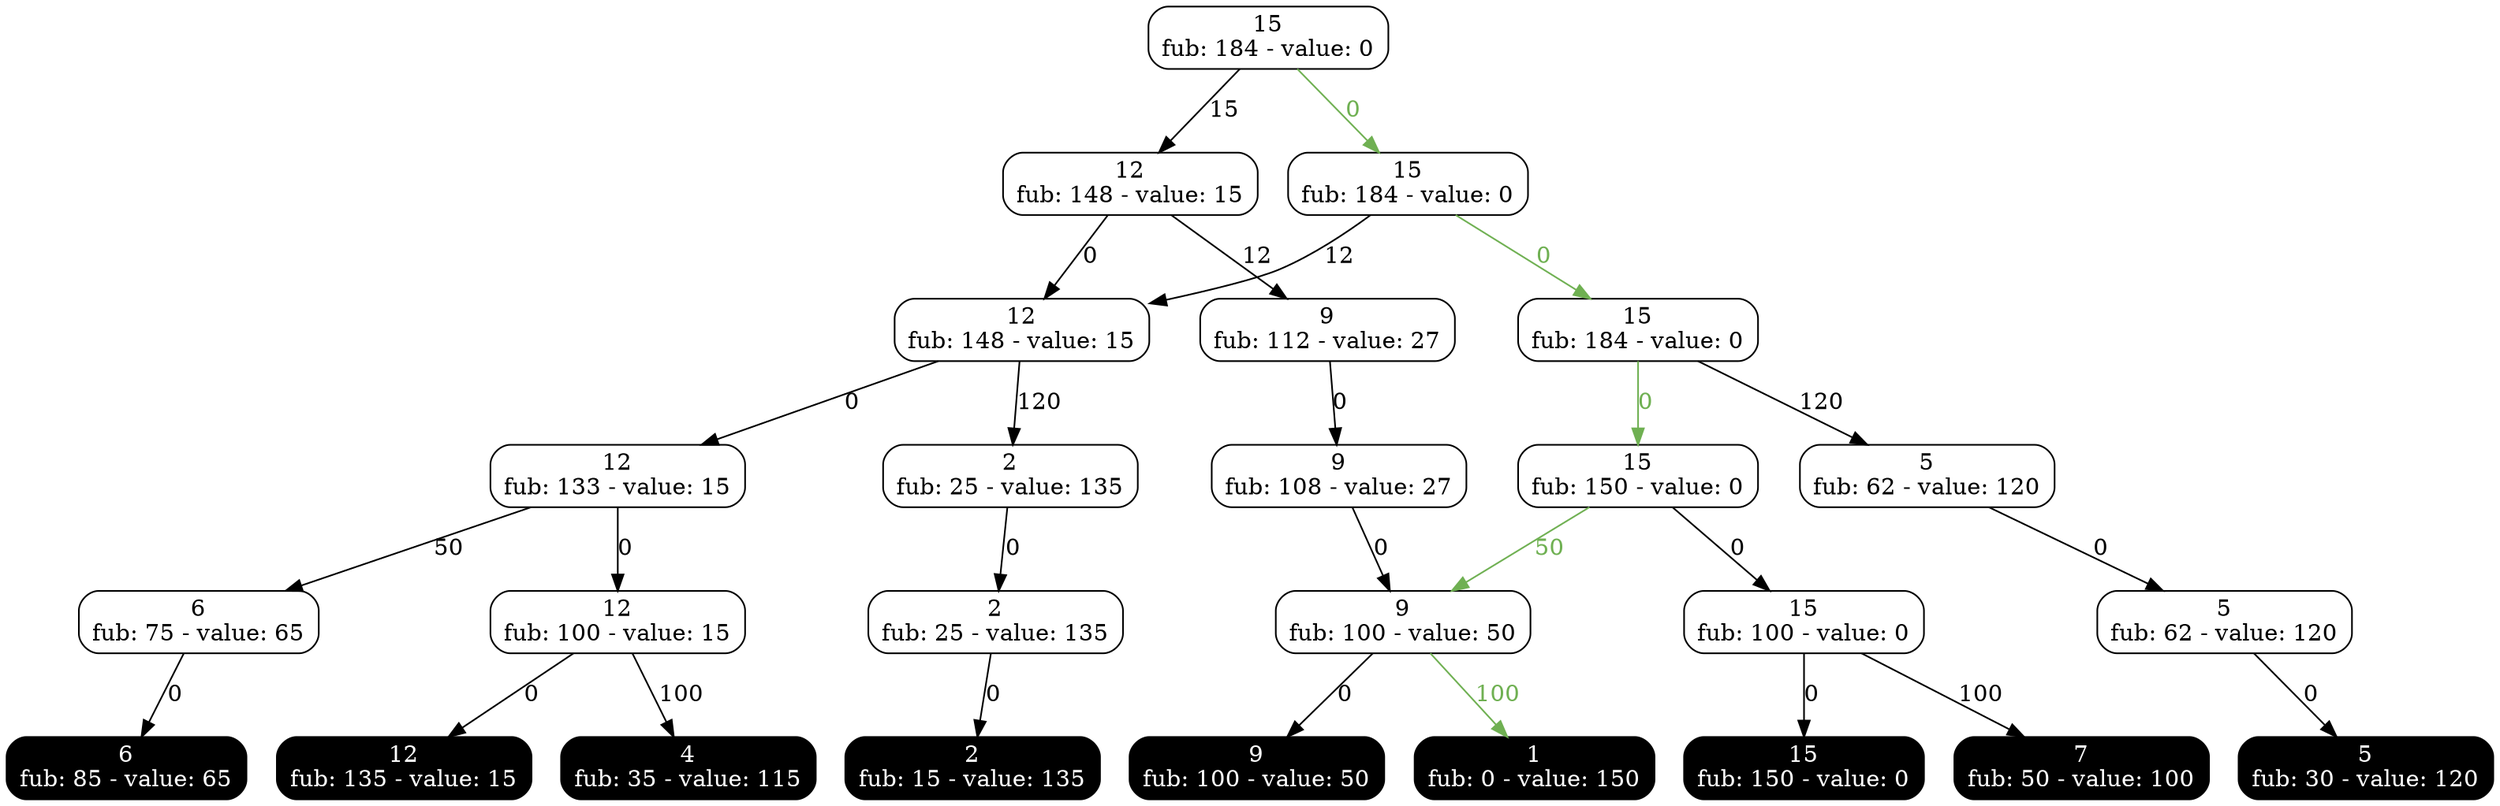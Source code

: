 digraph exact{
0 [label="15
fub: 184 - value: 0", style=rounded, shape=rectangle, tooltip="Exact node"];
1 [label="12
fub: 148 - value: 15", style=rounded, shape=rectangle, tooltip="Exact node"];
2 [label="15
fub: 184 - value: 0", style=rounded, shape=rectangle, tooltip="Exact node"];
3 [label="9
fub: 112 - value: 27", style=rounded, shape=rectangle, tooltip="Exact node"];
4 [label="12
fub: 148 - value: 15", style=rounded, shape=rectangle, tooltip="Exact node"];
5 [label="15
fub: 184 - value: 0", style=rounded, shape=rectangle, tooltip="Exact node"];
7 [label="2
fub: 25 - value: 135", style=rounded, shape=rectangle, tooltip="Exact node"];
9 [label="5
fub: 62 - value: 120", style=rounded, shape=rectangle, tooltip="Exact node"];
6 [label="9
fub: 108 - value: 27", style=rounded, shape=rectangle, tooltip="Exact node"];
8 [label="12
fub: 133 - value: 15", style=rounded, shape=rectangle, tooltip="Exact node"];
10 [label="15
fub: 150 - value: 0", style=rounded, shape=rectangle, tooltip="Exact node"];
11 [label="2
fub: 25 - value: 135", style=rounded, shape=rectangle, tooltip="Exact node"];
12 [label="5
fub: 62 - value: 120", style=rounded, shape=rectangle, tooltip="Exact node"];
15 [label="6
fub: 75 - value: 65", style=rounded, shape=rectangle, tooltip="Exact node"];
14 [label="9
fub: 100 - value: 50", style=rounded, shape=rectangle, tooltip="Exact node"];
16 [label="12
fub: 100 - value: 15", style=rounded, shape=rectangle, tooltip="Exact node"];
17 [label="15
fub: 100 - value: 0", style=rounded, shape=rectangle, tooltip="Exact node"];
21 [label="1
fub: 0 - value: 150", style=rounded, shape=rectangle, tooltip="Exact node", style="filled, rounded", shape=rectangle, color=black, fontcolor=white, tooltip="Terminal node"];
18 [label="2
fub: 15 - value: 135", style=rounded, shape=rectangle, tooltip="Exact node", style="filled, rounded", shape=rectangle, color=black, fontcolor=white, tooltip="Terminal node"];
23 [label="4
fub: 35 - value: 115", style=rounded, shape=rectangle, tooltip="Exact node", style="filled, rounded", shape=rectangle, color=black, fontcolor=white, tooltip="Terminal node"];
19 [label="5
fub: 30 - value: 120", style=rounded, shape=rectangle, tooltip="Exact node", style="filled, rounded", shape=rectangle, color=black, fontcolor=white, tooltip="Terminal node"];
20 [label="6
fub: 85 - value: 65", style=rounded, shape=rectangle, tooltip="Exact node", style="filled, rounded", shape=rectangle, color=black, fontcolor=white, tooltip="Terminal node"];
25 [label="7
fub: 50 - value: 100", style=rounded, shape=rectangle, tooltip="Exact node", style="filled, rounded", shape=rectangle, color=black, fontcolor=white, tooltip="Terminal node"];
22 [label="9
fub: 100 - value: 50", style=rounded, shape=rectangle, tooltip="Exact node", style="filled, rounded", shape=rectangle, color=black, fontcolor=white, tooltip="Terminal node"];
24 [label="12
fub: 135 - value: 15", style=rounded, shape=rectangle, tooltip="Exact node", style="filled, rounded", shape=rectangle, color=black, fontcolor=white, tooltip="Terminal node"];
26 [label="15
fub: 150 - value: 0", style=rounded, shape=rectangle, tooltip="Exact node", style="filled, rounded", shape=rectangle, color=black, fontcolor=white, tooltip="Terminal node"];
7 -> 11 [label=0, tooltip="Decision: assign 0 to var 3"];
10 -> 17 [label=0, tooltip="Decision: assign 0 to var 3"];
15 -> 20 [label=0, tooltip="Decision: assign 0 to var 4"];
3 -> 6 [label=0, tooltip="Decision: assign 0 to var 2"];
14 -> 21 [label=100, tooltip="Decision: assign 1 to var 4", color="#6fb052", fontcolor="#6fb052"];
16 -> 24 [label=0, tooltip="Decision: assign 0 to var 4"];
16 -> 23 [label=100, tooltip="Decision: assign 1 to var 4"];
2 -> 4 [label=12, tooltip="Decision: assign 1 to var 1"];
12 -> 19 [label=0, tooltip="Decision: assign 0 to var 4"];
9 -> 12 [label=0, tooltip="Decision: assign 0 to var 3"];
1 -> 4 [label=0, tooltip="Decision: assign 0 to var 1"];
0 -> 2 [label=0, tooltip="Decision: assign 0 to var 0", color="#6fb052", fontcolor="#6fb052"];
8 -> 15 [label=50, tooltip="Decision: assign 1 to var 3"];
1 -> 3 [label=12, tooltip="Decision: assign 1 to var 1"];
11 -> 18 [label=0, tooltip="Decision: assign 0 to var 4"];
17 -> 25 [label=100, tooltip="Decision: assign 1 to var 4"];
14 -> 22 [label=0, tooltip="Decision: assign 0 to var 4"];
4 -> 8 [label=0, tooltip="Decision: assign 0 to var 2"];
4 -> 7 [label=120, tooltip="Decision: assign 1 to var 2"];
5 -> 10 [label=0, tooltip="Decision: assign 0 to var 2", color="#6fb052", fontcolor="#6fb052"];
8 -> 16 [label=0, tooltip="Decision: assign 0 to var 3"];
0 -> 1 [label=15, tooltip="Decision: assign 1 to var 0"];
6 -> 14 [label=0, tooltip="Decision: assign 0 to var 3"];
2 -> 5 [label=0, tooltip="Decision: assign 0 to var 1", color="#6fb052", fontcolor="#6fb052"];
5 -> 9 [label=120, tooltip="Decision: assign 1 to var 2"];
10 -> 14 [label=50, tooltip="Decision: assign 1 to var 3", color="#6fb052", fontcolor="#6fb052"];
17 -> 26 [label=0, tooltip="Decision: assign 0 to var 4"];
}